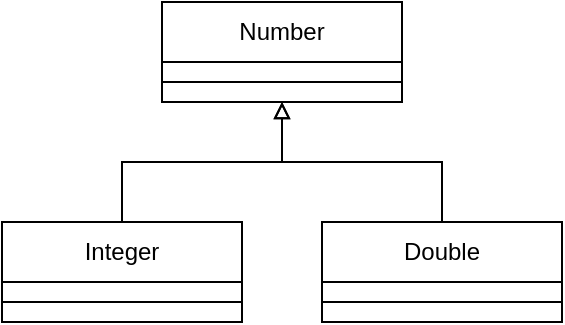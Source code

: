 <mxfile version="24.0.4" type="device">
  <diagram name="Page-1" id="vX6hdficz5q1-BIJ9oC6">
    <mxGraphModel dx="539" dy="329" grid="1" gridSize="10" guides="1" tooltips="1" connect="1" arrows="1" fold="1" page="1" pageScale="1" pageWidth="827" pageHeight="1169" math="0" shadow="0">
      <root>
        <mxCell id="0" />
        <mxCell id="1" parent="0" />
        <mxCell id="aaOb1FsgcFzphgtuqNvf-4" style="edgeStyle=orthogonalEdgeStyle;rounded=0;orthogonalLoop=1;jettySize=auto;html=1;endArrow=block;endFill=0;entryX=0.5;entryY=1;entryDx=0;entryDy=0;" edge="1" parent="1" source="aaOb1FsgcFzphgtuqNvf-2" target="aaOb1FsgcFzphgtuqNvf-12">
          <mxGeometry relative="1" as="geometry" />
        </mxCell>
        <mxCell id="aaOb1FsgcFzphgtuqNvf-5" style="edgeStyle=orthogonalEdgeStyle;rounded=0;orthogonalLoop=1;jettySize=auto;html=1;entryX=0.5;entryY=1;entryDx=0;entryDy=0;endArrow=block;endFill=0;" edge="1" parent="1" source="aaOb1FsgcFzphgtuqNvf-3" target="aaOb1FsgcFzphgtuqNvf-12">
          <mxGeometry relative="1" as="geometry" />
        </mxCell>
        <mxCell id="aaOb1FsgcFzphgtuqNvf-13" value="" style="group" vertex="1" connectable="0" parent="1">
          <mxGeometry x="240" y="240" width="120" height="50" as="geometry" />
        </mxCell>
        <mxCell id="aaOb1FsgcFzphgtuqNvf-2" value="Integer" style="rounded=0;whiteSpace=wrap;html=1;" vertex="1" parent="aaOb1FsgcFzphgtuqNvf-13">
          <mxGeometry width="120" height="30" as="geometry" />
        </mxCell>
        <mxCell id="aaOb1FsgcFzphgtuqNvf-6" value="" style="rounded=0;whiteSpace=wrap;html=1;" vertex="1" parent="aaOb1FsgcFzphgtuqNvf-13">
          <mxGeometry y="30" width="120" height="10" as="geometry" />
        </mxCell>
        <mxCell id="aaOb1FsgcFzphgtuqNvf-7" value="" style="rounded=0;whiteSpace=wrap;html=1;" vertex="1" parent="aaOb1FsgcFzphgtuqNvf-13">
          <mxGeometry y="40" width="120" height="10" as="geometry" />
        </mxCell>
        <mxCell id="aaOb1FsgcFzphgtuqNvf-14" value="" style="group" vertex="1" connectable="0" parent="1">
          <mxGeometry x="400" y="240" width="120" height="50" as="geometry" />
        </mxCell>
        <mxCell id="aaOb1FsgcFzphgtuqNvf-3" value="Double" style="rounded=0;whiteSpace=wrap;html=1;" vertex="1" parent="aaOb1FsgcFzphgtuqNvf-14">
          <mxGeometry width="120" height="30" as="geometry" />
        </mxCell>
        <mxCell id="aaOb1FsgcFzphgtuqNvf-9" value="" style="rounded=0;whiteSpace=wrap;html=1;" vertex="1" parent="aaOb1FsgcFzphgtuqNvf-14">
          <mxGeometry y="30" width="120" height="10" as="geometry" />
        </mxCell>
        <mxCell id="aaOb1FsgcFzphgtuqNvf-10" value="" style="rounded=0;whiteSpace=wrap;html=1;" vertex="1" parent="aaOb1FsgcFzphgtuqNvf-14">
          <mxGeometry y="40" width="120" height="10" as="geometry" />
        </mxCell>
        <mxCell id="aaOb1FsgcFzphgtuqNvf-15" value="" style="group" vertex="1" connectable="0" parent="1">
          <mxGeometry x="320" y="130" width="120" height="50" as="geometry" />
        </mxCell>
        <mxCell id="aaOb1FsgcFzphgtuqNvf-1" value="Number" style="rounded=0;whiteSpace=wrap;html=1;" vertex="1" parent="aaOb1FsgcFzphgtuqNvf-15">
          <mxGeometry width="120" height="30" as="geometry" />
        </mxCell>
        <mxCell id="aaOb1FsgcFzphgtuqNvf-11" value="" style="rounded=0;whiteSpace=wrap;html=1;" vertex="1" parent="aaOb1FsgcFzphgtuqNvf-15">
          <mxGeometry y="30" width="120" height="10" as="geometry" />
        </mxCell>
        <mxCell id="aaOb1FsgcFzphgtuqNvf-12" value="" style="rounded=0;whiteSpace=wrap;html=1;" vertex="1" parent="aaOb1FsgcFzphgtuqNvf-15">
          <mxGeometry y="40" width="120" height="10" as="geometry" />
        </mxCell>
      </root>
    </mxGraphModel>
  </diagram>
</mxfile>
